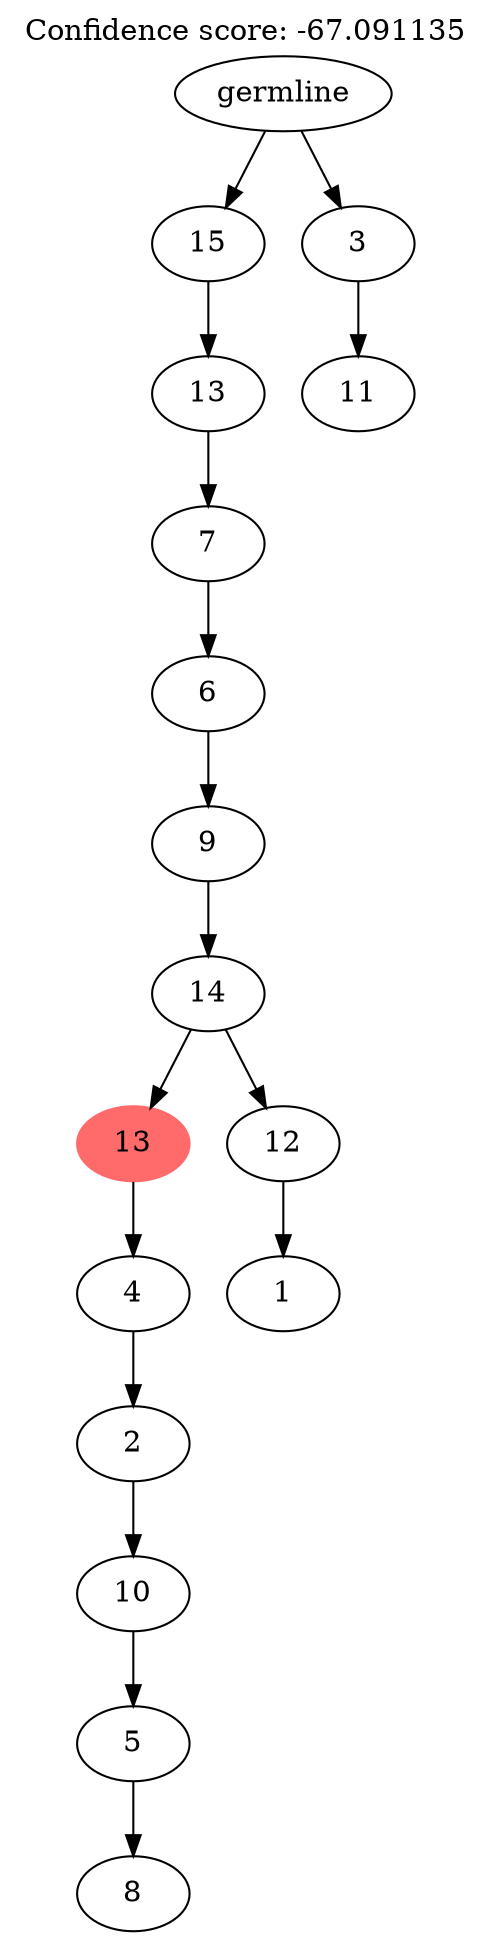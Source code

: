 digraph g {
	"15" -> "16";
	"16" [label="8"];
	"14" -> "15";
	"15" [label="5"];
	"13" -> "14";
	"14" [label="10"];
	"12" -> "13";
	"13" [label="2"];
	"11" -> "12";
	"12" [label="4"];
	"9" -> "10";
	"10" [label="1"];
	"8" -> "9";
	"9" [label="12"];
	"8" -> "11";
	"11" [color=indianred1, style=filled, label="13"];
	"7" -> "8";
	"8" [label="14"];
	"6" -> "7";
	"7" [label="9"];
	"5" -> "6";
	"6" [label="6"];
	"4" -> "5";
	"5" [label="7"];
	"3" -> "4";
	"4" [label="13"];
	"1" -> "2";
	"2" [label="11"];
	"0" -> "1";
	"1" [label="3"];
	"0" -> "3";
	"3" [label="15"];
	"0" [label="germline"];
	labelloc="t";
	label="Confidence score: -67.091135";
}
